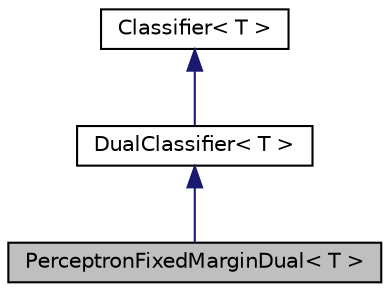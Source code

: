 digraph "PerceptronFixedMarginDual&lt; T &gt;"
{
  edge [fontname="Helvetica",fontsize="10",labelfontname="Helvetica",labelfontsize="10"];
  node [fontname="Helvetica",fontsize="10",shape=record];
  Node0 [label="PerceptronFixedMarginDual\< T \>",height=0.2,width=0.4,color="black", fillcolor="grey75", style="filled", fontcolor="black"];
  Node1 -> Node0 [dir="back",color="midnightblue",fontsize="10",style="solid",fontname="Helvetica"];
  Node1 [label="DualClassifier\< T \>",height=0.2,width=0.4,color="black", fillcolor="white", style="filled",URL="$class_dual_classifier.html"];
  Node2 -> Node1 [dir="back",color="midnightblue",fontsize="10",style="solid",fontname="Helvetica"];
  Node2 [label="Classifier\< T \>",height=0.2,width=0.4,color="black", fillcolor="white", style="filled",URL="$class_classifier.html"];
}
